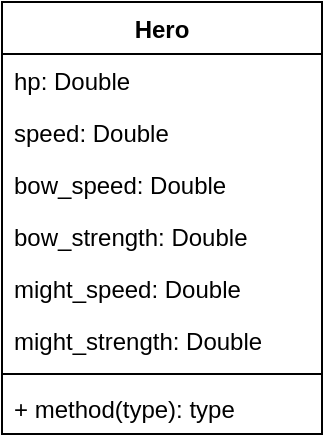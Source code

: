 <mxfile version="13.0.3" type="device"><diagram id="C5RBs43oDa-KdzZeNtuy" name="Page-1"><mxGraphModel dx="1038" dy="607" grid="1" gridSize="10" guides="1" tooltips="1" connect="1" arrows="1" fold="1" page="1" pageScale="1" pageWidth="827" pageHeight="1169" math="0" shadow="0"><root><mxCell id="WIyWlLk6GJQsqaUBKTNV-0"/><mxCell id="WIyWlLk6GJQsqaUBKTNV-1" parent="WIyWlLk6GJQsqaUBKTNV-0"/><mxCell id="XXbz5CMsKugoQXU5AixA-1" value="Hero" style="swimlane;fontStyle=1;align=center;verticalAlign=top;childLayout=stackLayout;horizontal=1;startSize=26;horizontalStack=0;resizeParent=1;resizeParentMax=0;resizeLast=0;collapsible=1;marginBottom=0;" vertex="1" parent="WIyWlLk6GJQsqaUBKTNV-1"><mxGeometry x="70" y="90" width="160" height="216" as="geometry"/></mxCell><mxCell id="XXbz5CMsKugoQXU5AixA-2" value="hp: Double" style="text;strokeColor=none;fillColor=none;align=left;verticalAlign=top;spacingLeft=4;spacingRight=4;overflow=hidden;rotatable=0;points=[[0,0.5],[1,0.5]];portConstraint=eastwest;" vertex="1" parent="XXbz5CMsKugoQXU5AixA-1"><mxGeometry y="26" width="160" height="26" as="geometry"/></mxCell><mxCell id="XXbz5CMsKugoQXU5AixA-5" value="speed: Double" style="text;strokeColor=none;fillColor=none;align=left;verticalAlign=top;spacingLeft=4;spacingRight=4;overflow=hidden;rotatable=0;points=[[0,0.5],[1,0.5]];portConstraint=eastwest;" vertex="1" parent="XXbz5CMsKugoQXU5AixA-1"><mxGeometry y="52" width="160" height="26" as="geometry"/></mxCell><mxCell id="XXbz5CMsKugoQXU5AixA-7" value="bow_speed: Double" style="text;strokeColor=none;fillColor=none;align=left;verticalAlign=top;spacingLeft=4;spacingRight=4;overflow=hidden;rotatable=0;points=[[0,0.5],[1,0.5]];portConstraint=eastwest;" vertex="1" parent="XXbz5CMsKugoQXU5AixA-1"><mxGeometry y="78" width="160" height="26" as="geometry"/></mxCell><mxCell id="XXbz5CMsKugoQXU5AixA-10" value="bow_strength: Double" style="text;strokeColor=none;fillColor=none;align=left;verticalAlign=top;spacingLeft=4;spacingRight=4;overflow=hidden;rotatable=0;points=[[0,0.5],[1,0.5]];portConstraint=eastwest;" vertex="1" parent="XXbz5CMsKugoQXU5AixA-1"><mxGeometry y="104" width="160" height="26" as="geometry"/></mxCell><mxCell id="XXbz5CMsKugoQXU5AixA-8" value="might_speed: Double" style="text;strokeColor=none;fillColor=none;align=left;verticalAlign=top;spacingLeft=4;spacingRight=4;overflow=hidden;rotatable=0;points=[[0,0.5],[1,0.5]];portConstraint=eastwest;" vertex="1" parent="XXbz5CMsKugoQXU5AixA-1"><mxGeometry y="130" width="160" height="26" as="geometry"/></mxCell><mxCell id="XXbz5CMsKugoQXU5AixA-9" value="might_strength: Double" style="text;strokeColor=none;fillColor=none;align=left;verticalAlign=top;spacingLeft=4;spacingRight=4;overflow=hidden;rotatable=0;points=[[0,0.5],[1,0.5]];portConstraint=eastwest;" vertex="1" parent="XXbz5CMsKugoQXU5AixA-1"><mxGeometry y="156" width="160" height="26" as="geometry"/></mxCell><mxCell id="XXbz5CMsKugoQXU5AixA-3" value="" style="line;strokeWidth=1;fillColor=none;align=left;verticalAlign=middle;spacingTop=-1;spacingLeft=3;spacingRight=3;rotatable=0;labelPosition=right;points=[];portConstraint=eastwest;" vertex="1" parent="XXbz5CMsKugoQXU5AixA-1"><mxGeometry y="182" width="160" height="8" as="geometry"/></mxCell><mxCell id="XXbz5CMsKugoQXU5AixA-4" value="+ method(type): type" style="text;strokeColor=none;fillColor=none;align=left;verticalAlign=top;spacingLeft=4;spacingRight=4;overflow=hidden;rotatable=0;points=[[0,0.5],[1,0.5]];portConstraint=eastwest;" vertex="1" parent="XXbz5CMsKugoQXU5AixA-1"><mxGeometry y="190" width="160" height="26" as="geometry"/></mxCell></root></mxGraphModel></diagram></mxfile>